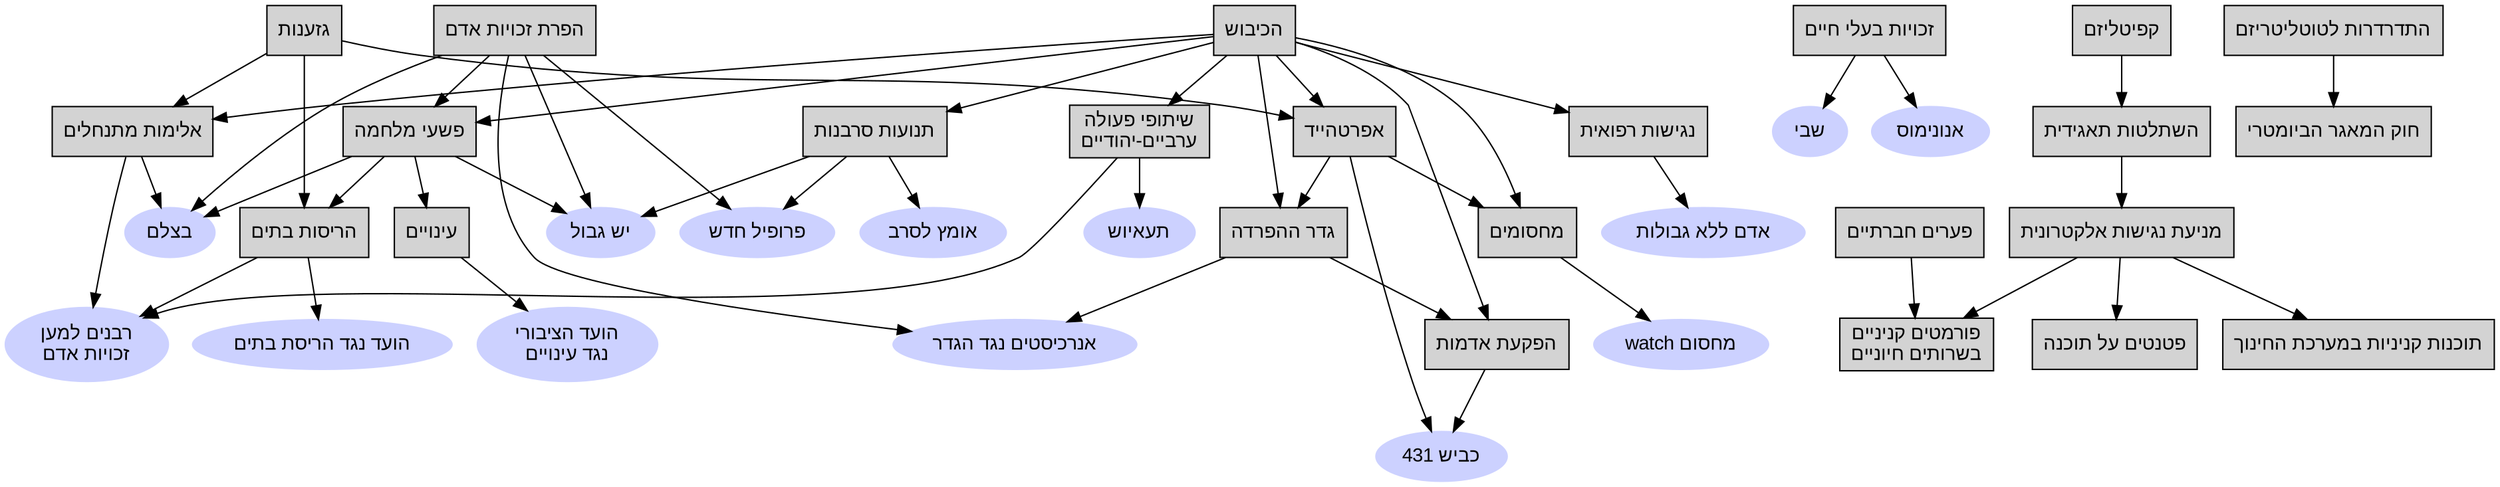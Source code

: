 digraph hello_world {
	node [style="filled", href="javascript:void(click_node('\N'))", fontname="arial"]

    /* Section::Categories */
    node[shape=box]

    /* Section::Causes */

    "racism" [label="גזענות"]
    /*
    causes:
        linked by:
        links to:
            apartheid
            settlers violence
    */

    "settlers violence" [label="אלימות מתנחלים"]
    /*
    causes:
        linked by:
            settlers violence
        links to:
    */

    "human rights violations" [label="הפרת זכויות אדם"]
    /*
    causes:
        linked by:
        links to:
            war crimes
    */

    "war crimes" [label="פשעי מלחמה"]
    /*
    causes:
        linked by:
            human rights violations
            occupation
        links to:
            torture
            house demolitions
    */

    "occupation" [label="הכיבוש"]
    /*
    causes:
        linked by:
        links to:
            west bank barrier
            war crimes
            settlers violence
            land expropriation
            arab jewish partnerships
            medical accessibility
            checkpoints
            apartheid

            refusal movements
    */

    "west bank barrier" [label="גדר ההפרדה"]
    /*
    causes:
        linked by:
            apartheid
            occupation
        links to:
            land expropriation
    */

    "apartheid" [label="אפרטהייד"]
    /*
    causes:
        linked by:
            occupation
            racism
        links to:
            west bank barrier
            checkpoints
    */

    "arab jewish partnerships" [label="שיתופי פעולה\nערביים-יהודיים"] // should move from here arab jewish partnerships is not a cause but an answear!
    /*
    causes:
        linked by:
            occupation
        links to:
    */

    "house demolitions" [label="הריסות בתים"]
    /*
    causes:
        linked by:
            occupation
            war crimes
            racism
        links to:
    */

    "animal rights" [label="זכויות בעלי חיים"]
    /*
    causes:
        linked by:
        links to:
    */

    "land expropriation" [label="הפקעת אדמות"]
    /*
    causes:
        linked by:
            west bank barrier
            occupation
        links to:
    */

    "refusal movements" [label="תנועות סרבנות"] // should move from here refusal is not a cause but an answear!
    /*
    causes:
        linked by:
            occupation
        links to:
    */

    "torture" [label="עינויים"]
    /*
    causes:
        linked by:
            war crimes
        links to:
    */

    "medical accessibility" [label="נגישות רפואית"]
    /*
    causes:
        linked by:
            occupation
        links to:
    */

    "checkpoints" [label="מחסומים"]
    /*
    causes:
        linked by:
            apartheid
            occupation
        links to:
    */

    "capitalism" [label="קפיטליזם"]
    /*
    causes:
        linked by:
       
        links to:
            corporate takeover
    */

    "corporate takeover" [label="השתלטות תאגידית"]
    /*
    causes:
        linked by:
            capitalism
       
        links to:
            electronic accessibility prevention
    */

    "electronic accessibility prevention" [label="מניעת נגישות אלקטרונית"]
    /*
    causes:
        linked by:
            corporate takeover
       
        links to:
            proprietary format
            software patentst
            proprietary software in education system
    */

    "social inequality" [label="פערים חברתיים"]
    /*
    causes:
        linked by:

        links to:
            proprietary format
    */

    "proprietary format" [label="פורמטים קניניים\nבשרותים חיוניים"]
    /*
    causes:
        linked by:
            electronic accessibility prevention
            social inequality
        links to:
    */

    "software patentst" [label="פטנטים על תוכנה"]
    /*
    causes:
        linked by:
            electronic accessibility prevention
        links to:
    */

    "proprietary software in education system" [label="תוכנות קניניות במערכת החינוך"]
    /*
    causes:
        linked by:
            electronic accessibility prevention
        links to:
    */

    "falling into totalitarianism" [label="התדרדרות לטוטליטריזם"]
    /*
    causes:
        linked by:
        links to:
            biometric law
    */

    "biometric law" [label="חוק המאגר הביומטרי"]
    /*
    causes:
        linked by:
            falling into totalitarianism
        links to:
    */

    /* Causes relations */
    // for these two we might want to open new group:
    "occupation" -> "arab jewish partnerships" // should move from here arab jewish partnerships is not a cause but an answear!
    "occupation" -> "refusal movements"        // should move from here refusal is not a cause but an answear!

    "occupation" -> "west bank barrier"
    "occupation" -> "war crimes"
    "occupation" -> "settlers violence"
    "occupation" -> "land expropriation"
    "occupation" -> "medical accessibility"
    "occupation" -> "checkpoints"
    "occupation" -> "apartheid"

    "west bank barrier" -> "land expropriation"

    "apartheid" -> "west bank barrier"
    "apartheid" -> "checkpoints"

    "racism" -> "settlers violence"
    "racism" -> "apartheid"
    "racism" -> "house demolitions"

    "human rights violations" -> "war crimes"

    "war crimes" -> "torture"
    "war crimes" -> "house demolitions"

    "falling into totalitarianism" -> "biometric law"

    "social inequality" -> "proprietary format"

    "capitalism" -> "corporate takeover"
    "corporate takeover" -> "electronic accessibility prevention"

    "electronic accessibility prevention" -> "proprietary format"
    "electronic accessibility prevention" -> "software patentst"
    "electronic accessibility prevention" -> "proprietary software in education system"

    /* Groups */
    node[shape=ellipse, color="0.650 0.200 1.000"]

    "btselem" [label="בצלם",URL=""];

    "rabbis for human rights violations" [label="רבנים למען\nזכויות אדם",URL=""]

    "yesh gvul" [label="יש גבול",URL=""];

    "new profile" [label="פרופיל חדש",URL=""];
    
    "taayush" [label="תעאיוש",URL=""];

    "icahd" [label="הועד נגד הריסת בתים",URL=""];

    "humans without borders" [label="אדם ללא גבולות",URL=""];

    "public commitee against torture in israel" [label="הועד הציבורי\nנגד עינויים", URL=""]

    "machsom watch" [label="מחסום watch", URL=""]

    "anarchists against the wall" [label="אנרכיסטים נגד הגדר"]

    "ometz lesarev" [label="אומץ לסרב"]

    "shevi" [label="שבי"]
    "anonymous" [label="אנונימוס"]

    /* protests */
    "road 431" [label="כביש 431"]

    /* Groups->Causes Relations */
    "human rights violations" -> "btselem"
    "human rights violations" -> "yesh gvul"
    "human rights violations" -> "new profile"
    "human rights violations" -> "anarchists against the wall"

    "refusal movements" -> "yesh gvul"
    "refusal movements" -> "new profile"
    "refusal movements" -> "ometz lesarev"

    "arab jewish partnerships" -> "taayush"
    "arab jewish partnerships" -> "rabbis for human rights violations"

    "west bank barrier" -> "anarchists against the wall"

    "settlers violence" -> "btselem"
    "settlers violence" -> "rabbis for human rights violations"
    
    "war crimes" -> "yesh gvul"
    "war crimes" -> "btselem"

    "torture" -> "public commitee against torture in israel"

    "house demolitions" -> "icahd"

    "house demolitions" -> "rabbis for human rights violations"

    "medical accessibility" -> "humans without borders"

    "checkpoints" -> "machsom watch"

    "land expropriation" -> "road 431"
    "apartheid" -> "road 431"

    "animal rights" -> "shevi"
    "animal rights" -> "anonymous"
}

/* vim: set filetype=dot : */
